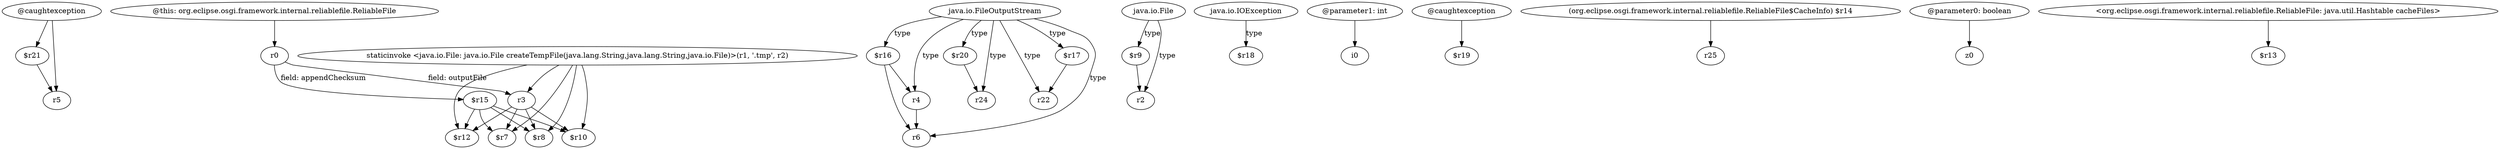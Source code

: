 digraph g {
0[label="$r21"]
1[label="r5"]
0->1[label=""]
2[label="r3"]
3[label="$r7"]
2->3[label=""]
4[label="$r16"]
5[label="r4"]
4->5[label=""]
6[label="staticinvoke <java.io.File: java.io.File createTempFile(java.lang.String,java.lang.String,java.io.File)>(r1, '.tmp', r2)"]
7[label="$r8"]
6->7[label=""]
8[label="$r15"]
9[label="$r10"]
8->9[label=""]
10[label="java.io.FileOutputStream"]
10->5[label="type"]
11[label="java.io.File"]
12[label="$r9"]
11->12[label="type"]
13[label="java.io.IOException"]
14[label="$r18"]
13->14[label="type"]
6->2[label=""]
6->3[label=""]
15[label="r0"]
15->2[label="field: outputFile"]
16[label="r2"]
12->16[label=""]
10->4[label="type"]
11->16[label="type"]
17[label="$r20"]
18[label="r24"]
17->18[label=""]
10->18[label="type"]
19[label="r22"]
10->19[label="type"]
20[label="$r17"]
10->20[label="type"]
21[label="@parameter1: int"]
22[label="i0"]
21->22[label=""]
20->19[label=""]
8->3[label=""]
23[label="@caughtexception"]
24[label="$r19"]
23->24[label=""]
2->9[label=""]
10->17[label="type"]
15->8[label="field: appendChecksum"]
25[label="$r12"]
2->25[label=""]
26[label="(org.eclipse.osgi.framework.internal.reliablefile.ReliableFile$CacheInfo) $r14"]
27[label="r25"]
26->27[label=""]
2->7[label=""]
28[label="@caughtexception"]
28->1[label=""]
29[label="@this: org.eclipse.osgi.framework.internal.reliablefile.ReliableFile"]
29->15[label=""]
8->25[label=""]
8->7[label=""]
30[label="@parameter0: boolean"]
31[label="z0"]
30->31[label=""]
32[label="<org.eclipse.osgi.framework.internal.reliablefile.ReliableFile: java.util.Hashtable cacheFiles>"]
33[label="$r13"]
32->33[label=""]
28->0[label=""]
6->9[label=""]
6->25[label=""]
34[label="r6"]
5->34[label=""]
4->34[label=""]
10->34[label="type"]
}